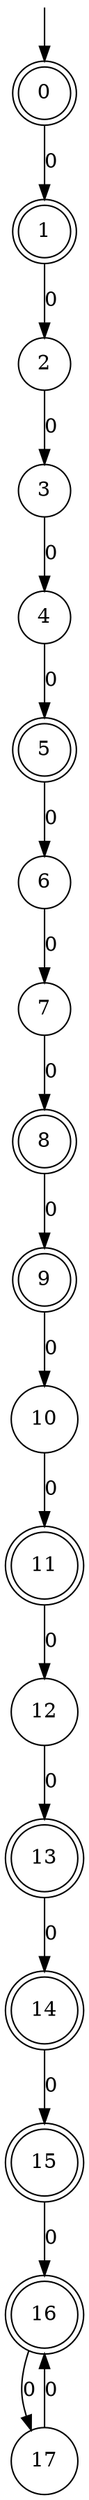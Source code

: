 digraph g {

	s0 [shape="doublecircle" label="0"];
	s1 [shape="doublecircle" label="1"];
	s2 [shape="circle" label="2"];
	s3 [shape="circle" label="3"];
	s4 [shape="circle" label="4"];
	s5 [shape="doublecircle" label="5"];
	s6 [shape="circle" label="6"];
	s7 [shape="circle" label="7"];
	s8 [shape="doublecircle" label="8"];
	s9 [shape="doublecircle" label="9"];
	s10 [shape="circle" label="10"];
	s11 [shape="doublecircle" label="11"];
	s12 [shape="circle" label="12"];
	s13 [shape="doublecircle" label="13"];
	s14 [shape="doublecircle" label="14"];
	s15 [shape="doublecircle" label="15"];
	s16 [shape="doublecircle" label="16"];
	s17 [shape="circle" label="17"];
	s0 -> s1 [label="0"];
	s1 -> s2 [label="0"];
	s2 -> s3 [label="0"];
	s3 -> s4 [label="0"];
	s4 -> s5 [label="0"];
	s5 -> s6 [label="0"];
	s6 -> s7 [label="0"];
	s7 -> s8 [label="0"];
	s8 -> s9 [label="0"];
	s9 -> s10 [label="0"];
	s10 -> s11 [label="0"];
	s11 -> s12 [label="0"];
	s12 -> s13 [label="0"];
	s13 -> s14 [label="0"];
	s14 -> s15 [label="0"];
	s15 -> s16 [label="0"];
	s16 -> s17 [label="0"];
	s17 -> s16 [label="0"];

__start0 [label="" shape="none" width="0" height="0"];
__start0 -> s0;

}

